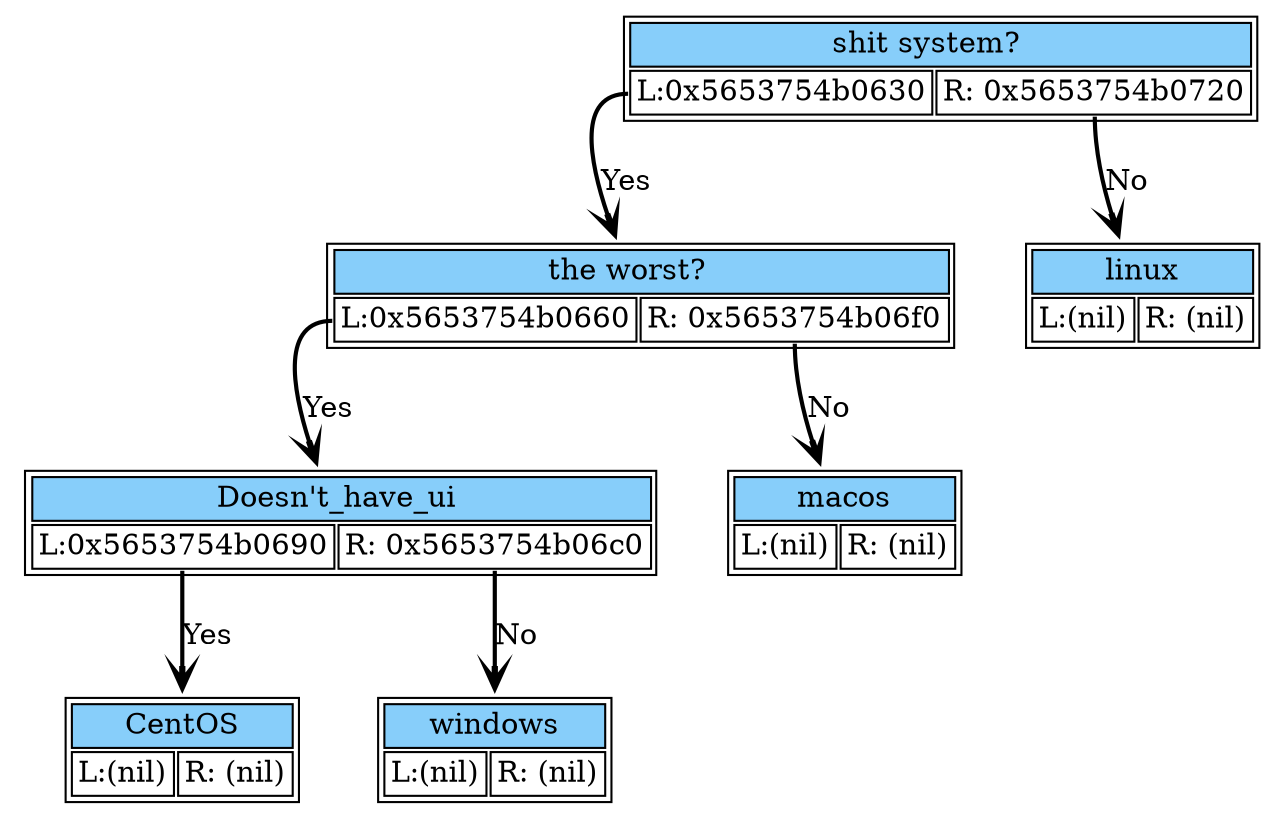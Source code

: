 digraph dump_graph {
	rankdir=TV; 
node0x5653754b0690 [shape=plaintext
					label=<<table border='1' cellborder='1'>
					<tr><td colspan="2" bgcolor="lightskyblue" >CentOS</td></tr>
					<tr><td port= "lchild">L:(nil)</td><td port="rchild">R: (nil)</td></tr>
				</table>>];
node0x5653754b0660 [shape=plaintext
					label=<<table border='1' cellborder='1'>
					<tr><td colspan="2" bgcolor="lightskyblue" >Doesn't_have_ui </td></tr>
					<tr><td port= "lchild">L:0x5653754b0690</td><td port="rchild">R: 0x5653754b06c0</td></tr>
				</table>>];
	node0x5653754b0660:lchild -> node0x5653754b0690[style=bold, arrowhead=vee label = "Yes"];
	node0x5653754b0660:rchild -> node0x5653754b06c0[style=bold, arrowhead=vee label = "No"];
node0x5653754b06c0 [shape=plaintext
					label=<<table border='1' cellborder='1'>
					<tr><td colspan="2" bgcolor="lightskyblue" >windows</td></tr>
					<tr><td port= "lchild">L:(nil)</td><td port="rchild">R: (nil)</td></tr>
				</table>>];
node0x5653754b0630 [shape=plaintext
					label=<<table border='1' cellborder='1'>
					<tr><td colspan="2" bgcolor="lightskyblue" >the worst?   </td></tr>
					<tr><td port= "lchild">L:0x5653754b0660</td><td port="rchild">R: 0x5653754b06f0</td></tr>
				</table>>];
	node0x5653754b0630:lchild -> node0x5653754b0660[style=bold, arrowhead=vee label = "Yes"];
	node0x5653754b0630:rchild -> node0x5653754b06f0[style=bold, arrowhead=vee label = "No"];
node0x5653754b06f0 [shape=plaintext
					label=<<table border='1' cellborder='1'>
					<tr><td colspan="2" bgcolor="lightskyblue" >macos</td></tr>
					<tr><td port= "lchild">L:(nil)</td><td port="rchild">R: (nil)</td></tr>
				</table>>];
node0x5653754b0600 [shape=plaintext
					label=<<table border='1' cellborder='1'>
					<tr><td colspan="2" bgcolor="lightskyblue" >shit system?   </td></tr>
					<tr><td port= "lchild">L:0x5653754b0630</td><td port="rchild">R: 0x5653754b0720</td></tr>
				</table>>];
	node0x5653754b0600:lchild -> node0x5653754b0630[style=bold, arrowhead=vee label = "Yes"];
	node0x5653754b0600:rchild -> node0x5653754b0720[style=bold, arrowhead=vee label = "No"];
node0x5653754b0720 [shape=plaintext
					label=<<table border='1' cellborder='1'>
					<tr><td colspan="2" bgcolor="lightskyblue" >linux</td></tr>
					<tr><td port= "lchild">L:(nil)</td><td port="rchild">R: (nil)</td></tr>
				</table>>];
}
